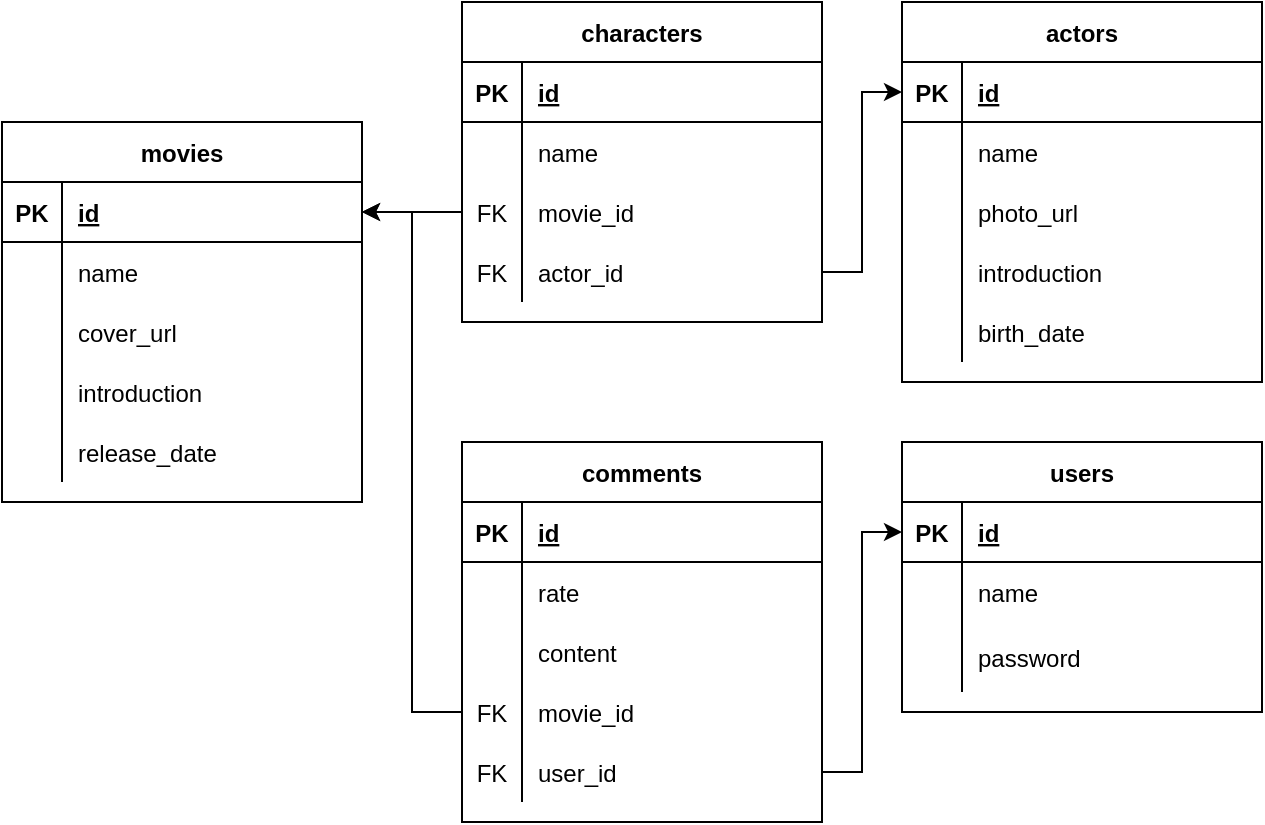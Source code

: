 <mxfile version="13.3.9" type="device"><diagram id="-1JRfj9EwQ9izc6sL9dp" name="Page-1"><mxGraphModel dx="788" dy="604" grid="1" gridSize="10" guides="1" tooltips="1" connect="1" arrows="1" fold="1" page="1" pageScale="1" pageWidth="827" pageHeight="1169" math="0" shadow="0"><root><mxCell id="0"/><mxCell id="1" parent="0"/><mxCell id="5XVM-MIOCMfw0I01emGF-81" value="actors" style="shape=table;startSize=30;container=1;collapsible=1;childLayout=tableLayout;fixedRows=1;rowLines=0;fontStyle=1;align=center;resizeLast=1;" parent="1" vertex="1"><mxGeometry x="570" y="320" width="180" height="190" as="geometry"/></mxCell><mxCell id="5XVM-MIOCMfw0I01emGF-82" value="" style="shape=partialRectangle;collapsible=0;dropTarget=0;pointerEvents=0;fillColor=none;top=0;left=0;bottom=1;right=0;points=[[0,0.5],[1,0.5]];portConstraint=eastwest;" parent="5XVM-MIOCMfw0I01emGF-81" vertex="1"><mxGeometry y="30" width="180" height="30" as="geometry"/></mxCell><mxCell id="5XVM-MIOCMfw0I01emGF-83" value="PK" style="shape=partialRectangle;connectable=0;fillColor=none;top=0;left=0;bottom=0;right=0;fontStyle=1;overflow=hidden;" parent="5XVM-MIOCMfw0I01emGF-82" vertex="1"><mxGeometry width="30" height="30" as="geometry"/></mxCell><mxCell id="5XVM-MIOCMfw0I01emGF-84" value="id" style="shape=partialRectangle;connectable=0;fillColor=none;top=0;left=0;bottom=0;right=0;align=left;spacingLeft=6;fontStyle=5;overflow=hidden;" parent="5XVM-MIOCMfw0I01emGF-82" vertex="1"><mxGeometry x="30" width="150" height="30" as="geometry"/></mxCell><mxCell id="5XVM-MIOCMfw0I01emGF-85" value="" style="shape=partialRectangle;collapsible=0;dropTarget=0;pointerEvents=0;fillColor=none;top=0;left=0;bottom=0;right=0;points=[[0,0.5],[1,0.5]];portConstraint=eastwest;" parent="5XVM-MIOCMfw0I01emGF-81" vertex="1"><mxGeometry y="60" width="180" height="30" as="geometry"/></mxCell><mxCell id="5XVM-MIOCMfw0I01emGF-86" value="" style="shape=partialRectangle;connectable=0;fillColor=none;top=0;left=0;bottom=0;right=0;editable=1;overflow=hidden;" parent="5XVM-MIOCMfw0I01emGF-85" vertex="1"><mxGeometry width="30" height="30" as="geometry"/></mxCell><mxCell id="5XVM-MIOCMfw0I01emGF-87" value="name" style="shape=partialRectangle;connectable=0;fillColor=none;top=0;left=0;bottom=0;right=0;align=left;spacingLeft=6;overflow=hidden;" parent="5XVM-MIOCMfw0I01emGF-85" vertex="1"><mxGeometry x="30" width="150" height="30" as="geometry"/></mxCell><mxCell id="5XVM-MIOCMfw0I01emGF-98" value="" style="shape=partialRectangle;collapsible=0;dropTarget=0;pointerEvents=0;fillColor=none;top=0;left=0;bottom=0;right=0;points=[[0,0.5],[1,0.5]];portConstraint=eastwest;" parent="5XVM-MIOCMfw0I01emGF-81" vertex="1"><mxGeometry y="90" width="180" height="30" as="geometry"/></mxCell><mxCell id="5XVM-MIOCMfw0I01emGF-99" value="" style="shape=partialRectangle;connectable=0;fillColor=none;top=0;left=0;bottom=0;right=0;editable=1;overflow=hidden;" parent="5XVM-MIOCMfw0I01emGF-98" vertex="1"><mxGeometry width="30" height="30" as="geometry"/></mxCell><mxCell id="5XVM-MIOCMfw0I01emGF-100" value="photo_url" style="shape=partialRectangle;connectable=0;fillColor=none;top=0;left=0;bottom=0;right=0;align=left;spacingLeft=6;overflow=hidden;" parent="5XVM-MIOCMfw0I01emGF-98" vertex="1"><mxGeometry x="30" width="150" height="30" as="geometry"/></mxCell><mxCell id="5XVM-MIOCMfw0I01emGF-91" value="" style="shape=partialRectangle;collapsible=0;dropTarget=0;pointerEvents=0;fillColor=none;top=0;left=0;bottom=0;right=0;points=[[0,0.5],[1,0.5]];portConstraint=eastwest;" parent="5XVM-MIOCMfw0I01emGF-81" vertex="1"><mxGeometry y="120" width="180" height="30" as="geometry"/></mxCell><mxCell id="5XVM-MIOCMfw0I01emGF-92" value="" style="shape=partialRectangle;connectable=0;fillColor=none;top=0;left=0;bottom=0;right=0;editable=1;overflow=hidden;" parent="5XVM-MIOCMfw0I01emGF-91" vertex="1"><mxGeometry width="30" height="30" as="geometry"/></mxCell><mxCell id="5XVM-MIOCMfw0I01emGF-93" value="introduction" style="shape=partialRectangle;connectable=0;fillColor=none;top=0;left=0;bottom=0;right=0;align=left;spacingLeft=6;overflow=hidden;" parent="5XVM-MIOCMfw0I01emGF-91" vertex="1"><mxGeometry x="30" width="150" height="30" as="geometry"/></mxCell><mxCell id="5XVM-MIOCMfw0I01emGF-135" value="" style="shape=partialRectangle;collapsible=0;dropTarget=0;pointerEvents=0;fillColor=none;top=0;left=0;bottom=0;right=0;points=[[0,0.5],[1,0.5]];portConstraint=eastwest;" parent="5XVM-MIOCMfw0I01emGF-81" vertex="1"><mxGeometry y="150" width="180" height="30" as="geometry"/></mxCell><mxCell id="5XVM-MIOCMfw0I01emGF-136" value="" style="shape=partialRectangle;connectable=0;fillColor=none;top=0;left=0;bottom=0;right=0;editable=1;overflow=hidden;" parent="5XVM-MIOCMfw0I01emGF-135" vertex="1"><mxGeometry width="30" height="30" as="geometry"/></mxCell><mxCell id="5XVM-MIOCMfw0I01emGF-137" value="birth_date" style="shape=partialRectangle;connectable=0;fillColor=none;top=0;left=0;bottom=0;right=0;align=left;spacingLeft=6;overflow=hidden;" parent="5XVM-MIOCMfw0I01emGF-135" vertex="1"><mxGeometry x="30" width="150" height="30" as="geometry"/></mxCell><mxCell id="8nqSf_Ekg_cwAsHBxTdM-140" style="edgeStyle=orthogonalEdgeStyle;rounded=0;orthogonalLoop=1;jettySize=auto;html=1;entryX=1;entryY=0.5;entryDx=0;entryDy=0;" edge="1" parent="1" source="8nqSf_Ekg_cwAsHBxTdM-130" target="5XVM-MIOCMfw0I01emGF-53"><mxGeometry relative="1" as="geometry"/></mxCell><mxCell id="8nqSf_Ekg_cwAsHBxTdM-141" style="edgeStyle=orthogonalEdgeStyle;rounded=0;orthogonalLoop=1;jettySize=auto;html=1;entryX=0;entryY=0.5;entryDx=0;entryDy=0;" edge="1" parent="1" source="8nqSf_Ekg_cwAsHBxTdM-137" target="5XVM-MIOCMfw0I01emGF-69"><mxGeometry relative="1" as="geometry"/></mxCell><mxCell id="8nqSf_Ekg_cwAsHBxTdM-142" value="characters" style="shape=table;startSize=30;container=1;collapsible=1;childLayout=tableLayout;fixedRows=1;rowLines=0;fontStyle=1;align=center;resizeLast=1;" vertex="1" parent="1"><mxGeometry x="350" y="320" width="180" height="160" as="geometry"/></mxCell><mxCell id="8nqSf_Ekg_cwAsHBxTdM-143" value="" style="shape=partialRectangle;collapsible=0;dropTarget=0;pointerEvents=0;fillColor=none;top=0;left=0;bottom=1;right=0;points=[[0,0.5],[1,0.5]];portConstraint=eastwest;" vertex="1" parent="8nqSf_Ekg_cwAsHBxTdM-142"><mxGeometry y="30" width="180" height="30" as="geometry"/></mxCell><mxCell id="8nqSf_Ekg_cwAsHBxTdM-144" value="PK" style="shape=partialRectangle;connectable=0;fillColor=none;top=0;left=0;bottom=0;right=0;fontStyle=1;overflow=hidden;" vertex="1" parent="8nqSf_Ekg_cwAsHBxTdM-143"><mxGeometry width="30" height="30" as="geometry"/></mxCell><mxCell id="8nqSf_Ekg_cwAsHBxTdM-145" value="id" style="shape=partialRectangle;connectable=0;fillColor=none;top=0;left=0;bottom=0;right=0;align=left;spacingLeft=6;fontStyle=5;overflow=hidden;" vertex="1" parent="8nqSf_Ekg_cwAsHBxTdM-143"><mxGeometry x="30" width="150" height="30" as="geometry"/></mxCell><mxCell id="8nqSf_Ekg_cwAsHBxTdM-146" value="" style="shape=partialRectangle;collapsible=0;dropTarget=0;pointerEvents=0;fillColor=none;top=0;left=0;bottom=0;right=0;points=[[0,0.5],[1,0.5]];portConstraint=eastwest;" vertex="1" parent="8nqSf_Ekg_cwAsHBxTdM-142"><mxGeometry y="60" width="180" height="30" as="geometry"/></mxCell><mxCell id="8nqSf_Ekg_cwAsHBxTdM-147" value="" style="shape=partialRectangle;connectable=0;fillColor=none;top=0;left=0;bottom=0;right=0;editable=1;overflow=hidden;" vertex="1" parent="8nqSf_Ekg_cwAsHBxTdM-146"><mxGeometry width="30" height="30" as="geometry"/></mxCell><mxCell id="8nqSf_Ekg_cwAsHBxTdM-148" value="name" style="shape=partialRectangle;connectable=0;fillColor=none;top=0;left=0;bottom=0;right=0;align=left;spacingLeft=6;overflow=hidden;" vertex="1" parent="8nqSf_Ekg_cwAsHBxTdM-146"><mxGeometry x="30" width="150" height="30" as="geometry"/></mxCell><mxCell id="8nqSf_Ekg_cwAsHBxTdM-156" value="" style="shape=partialRectangle;collapsible=0;dropTarget=0;pointerEvents=0;fillColor=none;top=0;left=0;bottom=0;right=0;points=[[0,0.5],[1,0.5]];portConstraint=eastwest;" vertex="1" parent="8nqSf_Ekg_cwAsHBxTdM-142"><mxGeometry y="90" width="180" height="30" as="geometry"/></mxCell><mxCell id="8nqSf_Ekg_cwAsHBxTdM-157" value="FK" style="shape=partialRectangle;connectable=0;fillColor=none;top=0;left=0;bottom=0;right=0;fontStyle=0;overflow=hidden;" vertex="1" parent="8nqSf_Ekg_cwAsHBxTdM-156"><mxGeometry width="30" height="30" as="geometry"/></mxCell><mxCell id="8nqSf_Ekg_cwAsHBxTdM-158" value="movie_id" style="shape=partialRectangle;connectable=0;fillColor=none;top=0;left=0;bottom=0;right=0;align=left;spacingLeft=6;fontStyle=0;overflow=hidden;" vertex="1" parent="8nqSf_Ekg_cwAsHBxTdM-156"><mxGeometry x="30" width="150" height="30" as="geometry"/></mxCell><mxCell id="8nqSf_Ekg_cwAsHBxTdM-163" value="" style="shape=partialRectangle;collapsible=0;dropTarget=0;pointerEvents=0;fillColor=none;top=0;left=0;bottom=0;right=0;points=[[0,0.5],[1,0.5]];portConstraint=eastwest;" vertex="1" parent="8nqSf_Ekg_cwAsHBxTdM-142"><mxGeometry y="120" width="180" height="30" as="geometry"/></mxCell><mxCell id="8nqSf_Ekg_cwAsHBxTdM-164" value="FK" style="shape=partialRectangle;connectable=0;fillColor=none;top=0;left=0;bottom=0;right=0;fontStyle=0;overflow=hidden;" vertex="1" parent="8nqSf_Ekg_cwAsHBxTdM-163"><mxGeometry width="30" height="30" as="geometry"/></mxCell><mxCell id="8nqSf_Ekg_cwAsHBxTdM-165" value="actor_id" style="shape=partialRectangle;connectable=0;fillColor=none;top=0;left=0;bottom=0;right=0;align=left;spacingLeft=6;fontStyle=0;overflow=hidden;" vertex="1" parent="8nqSf_Ekg_cwAsHBxTdM-163"><mxGeometry x="30" width="150" height="30" as="geometry"/></mxCell><mxCell id="8nqSf_Ekg_cwAsHBxTdM-166" style="edgeStyle=orthogonalEdgeStyle;rounded=0;orthogonalLoop=1;jettySize=auto;html=1;exitX=0;exitY=0.5;exitDx=0;exitDy=0;entryX=1;entryY=0.5;entryDx=0;entryDy=0;" edge="1" parent="1" source="8nqSf_Ekg_cwAsHBxTdM-156" target="5XVM-MIOCMfw0I01emGF-53"><mxGeometry relative="1" as="geometry"/></mxCell><mxCell id="8nqSf_Ekg_cwAsHBxTdM-167" style="edgeStyle=orthogonalEdgeStyle;rounded=0;orthogonalLoop=1;jettySize=auto;html=1;entryX=0;entryY=0.5;entryDx=0;entryDy=0;" edge="1" parent="1" source="8nqSf_Ekg_cwAsHBxTdM-163" target="5XVM-MIOCMfw0I01emGF-82"><mxGeometry relative="1" as="geometry"/></mxCell><mxCell id="5XVM-MIOCMfw0I01emGF-68" value="users" style="shape=table;startSize=30;container=1;collapsible=1;childLayout=tableLayout;fixedRows=1;rowLines=0;fontStyle=1;align=center;resizeLast=1;" parent="1" vertex="1"><mxGeometry x="570" y="540" width="180" height="135" as="geometry"/></mxCell><mxCell id="5XVM-MIOCMfw0I01emGF-69" value="" style="shape=partialRectangle;collapsible=0;dropTarget=0;pointerEvents=0;fillColor=none;top=0;left=0;bottom=1;right=0;points=[[0,0.5],[1,0.5]];portConstraint=eastwest;" parent="5XVM-MIOCMfw0I01emGF-68" vertex="1"><mxGeometry y="30" width="180" height="30" as="geometry"/></mxCell><mxCell id="5XVM-MIOCMfw0I01emGF-70" value="PK" style="shape=partialRectangle;connectable=0;fillColor=none;top=0;left=0;bottom=0;right=0;fontStyle=1;overflow=hidden;" parent="5XVM-MIOCMfw0I01emGF-69" vertex="1"><mxGeometry width="30" height="30" as="geometry"/></mxCell><mxCell id="5XVM-MIOCMfw0I01emGF-71" value="id" style="shape=partialRectangle;connectable=0;fillColor=none;top=0;left=0;bottom=0;right=0;align=left;spacingLeft=6;fontStyle=5;overflow=hidden;" parent="5XVM-MIOCMfw0I01emGF-69" vertex="1"><mxGeometry x="30" width="150" height="30" as="geometry"/></mxCell><mxCell id="5XVM-MIOCMfw0I01emGF-72" value="" style="shape=partialRectangle;collapsible=0;dropTarget=0;pointerEvents=0;fillColor=none;top=0;left=0;bottom=0;right=0;points=[[0,0.5],[1,0.5]];portConstraint=eastwest;" parent="5XVM-MIOCMfw0I01emGF-68" vertex="1"><mxGeometry y="60" width="180" height="30" as="geometry"/></mxCell><mxCell id="5XVM-MIOCMfw0I01emGF-73" value="" style="shape=partialRectangle;connectable=0;fillColor=none;top=0;left=0;bottom=0;right=0;editable=1;overflow=hidden;" parent="5XVM-MIOCMfw0I01emGF-72" vertex="1"><mxGeometry width="30" height="30" as="geometry"/></mxCell><mxCell id="5XVM-MIOCMfw0I01emGF-74" value="name" style="shape=partialRectangle;connectable=0;fillColor=none;top=0;left=0;bottom=0;right=0;align=left;spacingLeft=6;overflow=hidden;" parent="5XVM-MIOCMfw0I01emGF-72" vertex="1"><mxGeometry x="30" width="150" height="30" as="geometry"/></mxCell><mxCell id="5XVM-MIOCMfw0I01emGF-75" value="" style="shape=partialRectangle;collapsible=0;dropTarget=0;pointerEvents=0;fillColor=none;top=0;left=0;bottom=0;right=0;points=[[0,0.5],[1,0.5]];portConstraint=eastwest;" parent="5XVM-MIOCMfw0I01emGF-68" vertex="1"><mxGeometry y="90" width="180" height="35" as="geometry"/></mxCell><mxCell id="5XVM-MIOCMfw0I01emGF-76" value="" style="shape=partialRectangle;connectable=0;fillColor=none;top=0;left=0;bottom=0;right=0;editable=1;overflow=hidden;" parent="5XVM-MIOCMfw0I01emGF-75" vertex="1"><mxGeometry width="30" height="35" as="geometry"/></mxCell><mxCell id="5XVM-MIOCMfw0I01emGF-77" value="password" style="shape=partialRectangle;connectable=0;fillColor=none;top=0;left=0;bottom=0;right=0;align=left;spacingLeft=6;overflow=hidden;" parent="5XVM-MIOCMfw0I01emGF-75" vertex="1"><mxGeometry x="30" width="150" height="35" as="geometry"/></mxCell><mxCell id="8nqSf_Ekg_cwAsHBxTdM-110" value="comments" style="shape=table;startSize=30;container=1;collapsible=1;childLayout=tableLayout;fixedRows=1;rowLines=0;fontStyle=1;align=center;resizeLast=1;" vertex="1" parent="1"><mxGeometry x="350" y="540" width="180" height="190" as="geometry"/></mxCell><mxCell id="8nqSf_Ekg_cwAsHBxTdM-111" value="" style="shape=partialRectangle;collapsible=0;dropTarget=0;pointerEvents=0;fillColor=none;top=0;left=0;bottom=1;right=0;points=[[0,0.5],[1,0.5]];portConstraint=eastwest;" vertex="1" parent="8nqSf_Ekg_cwAsHBxTdM-110"><mxGeometry y="30" width="180" height="30" as="geometry"/></mxCell><mxCell id="8nqSf_Ekg_cwAsHBxTdM-112" value="PK" style="shape=partialRectangle;connectable=0;fillColor=none;top=0;left=0;bottom=0;right=0;fontStyle=1;overflow=hidden;" vertex="1" parent="8nqSf_Ekg_cwAsHBxTdM-111"><mxGeometry width="30" height="30" as="geometry"/></mxCell><mxCell id="8nqSf_Ekg_cwAsHBxTdM-113" value="id" style="shape=partialRectangle;connectable=0;fillColor=none;top=0;left=0;bottom=0;right=0;align=left;spacingLeft=6;fontStyle=5;overflow=hidden;" vertex="1" parent="8nqSf_Ekg_cwAsHBxTdM-111"><mxGeometry x="30" width="150" height="30" as="geometry"/></mxCell><mxCell id="8nqSf_Ekg_cwAsHBxTdM-114" value="" style="shape=partialRectangle;collapsible=0;dropTarget=0;pointerEvents=0;fillColor=none;top=0;left=0;bottom=0;right=0;points=[[0,0.5],[1,0.5]];portConstraint=eastwest;" vertex="1" parent="8nqSf_Ekg_cwAsHBxTdM-110"><mxGeometry y="60" width="180" height="30" as="geometry"/></mxCell><mxCell id="8nqSf_Ekg_cwAsHBxTdM-115" value="" style="shape=partialRectangle;connectable=0;fillColor=none;top=0;left=0;bottom=0;right=0;editable=1;overflow=hidden;" vertex="1" parent="8nqSf_Ekg_cwAsHBxTdM-114"><mxGeometry width="30" height="30" as="geometry"/></mxCell><mxCell id="8nqSf_Ekg_cwAsHBxTdM-116" value="rate" style="shape=partialRectangle;connectable=0;fillColor=none;top=0;left=0;bottom=0;right=0;align=left;spacingLeft=6;overflow=hidden;" vertex="1" parent="8nqSf_Ekg_cwAsHBxTdM-114"><mxGeometry x="30" width="150" height="30" as="geometry"/></mxCell><mxCell id="8nqSf_Ekg_cwAsHBxTdM-117" value="" style="shape=partialRectangle;collapsible=0;dropTarget=0;pointerEvents=0;fillColor=none;top=0;left=0;bottom=0;right=0;points=[[0,0.5],[1,0.5]];portConstraint=eastwest;" vertex="1" parent="8nqSf_Ekg_cwAsHBxTdM-110"><mxGeometry y="90" width="180" height="30" as="geometry"/></mxCell><mxCell id="8nqSf_Ekg_cwAsHBxTdM-118" value="" style="shape=partialRectangle;connectable=0;fillColor=none;top=0;left=0;bottom=0;right=0;editable=1;overflow=hidden;" vertex="1" parent="8nqSf_Ekg_cwAsHBxTdM-117"><mxGeometry width="30" height="30" as="geometry"/></mxCell><mxCell id="8nqSf_Ekg_cwAsHBxTdM-119" value="content" style="shape=partialRectangle;connectable=0;fillColor=none;top=0;left=0;bottom=0;right=0;align=left;spacingLeft=6;overflow=hidden;" vertex="1" parent="8nqSf_Ekg_cwAsHBxTdM-117"><mxGeometry x="30" width="150" height="30" as="geometry"/></mxCell><mxCell id="8nqSf_Ekg_cwAsHBxTdM-130" value="" style="shape=partialRectangle;collapsible=0;dropTarget=0;pointerEvents=0;fillColor=none;top=0;left=0;bottom=0;right=0;points=[[0,0.5],[1,0.5]];portConstraint=eastwest;" vertex="1" parent="8nqSf_Ekg_cwAsHBxTdM-110"><mxGeometry y="120" width="180" height="30" as="geometry"/></mxCell><mxCell id="8nqSf_Ekg_cwAsHBxTdM-131" value="FK" style="shape=partialRectangle;connectable=0;fillColor=none;top=0;left=0;bottom=0;right=0;fontStyle=0;overflow=hidden;" vertex="1" parent="8nqSf_Ekg_cwAsHBxTdM-130"><mxGeometry width="30" height="30" as="geometry"/></mxCell><mxCell id="8nqSf_Ekg_cwAsHBxTdM-132" value="movie_id" style="shape=partialRectangle;connectable=0;fillColor=none;top=0;left=0;bottom=0;right=0;align=left;spacingLeft=6;fontStyle=0;overflow=hidden;" vertex="1" parent="8nqSf_Ekg_cwAsHBxTdM-130"><mxGeometry x="30" width="150" height="30" as="geometry"/></mxCell><mxCell id="8nqSf_Ekg_cwAsHBxTdM-137" value="" style="shape=partialRectangle;collapsible=0;dropTarget=0;pointerEvents=0;fillColor=none;top=0;left=0;bottom=0;right=0;points=[[0,0.5],[1,0.5]];portConstraint=eastwest;" vertex="1" parent="8nqSf_Ekg_cwAsHBxTdM-110"><mxGeometry y="150" width="180" height="30" as="geometry"/></mxCell><mxCell id="8nqSf_Ekg_cwAsHBxTdM-138" value="FK" style="shape=partialRectangle;connectable=0;fillColor=none;top=0;left=0;bottom=0;right=0;fontStyle=0;overflow=hidden;" vertex="1" parent="8nqSf_Ekg_cwAsHBxTdM-137"><mxGeometry width="30" height="30" as="geometry"/></mxCell><mxCell id="8nqSf_Ekg_cwAsHBxTdM-139" value="user_id" style="shape=partialRectangle;connectable=0;fillColor=none;top=0;left=0;bottom=0;right=0;align=left;spacingLeft=6;fontStyle=0;overflow=hidden;" vertex="1" parent="8nqSf_Ekg_cwAsHBxTdM-137"><mxGeometry x="30" width="150" height="30" as="geometry"/></mxCell><mxCell id="5XVM-MIOCMfw0I01emGF-52" value="movies" style="shape=table;startSize=30;container=1;collapsible=1;childLayout=tableLayout;fixedRows=1;rowLines=0;fontStyle=1;align=center;resizeLast=1;" parent="1" vertex="1"><mxGeometry x="120" y="380" width="180" height="190" as="geometry"/></mxCell><mxCell id="5XVM-MIOCMfw0I01emGF-53" value="" style="shape=partialRectangle;collapsible=0;dropTarget=0;pointerEvents=0;fillColor=none;top=0;left=0;bottom=1;right=0;points=[[0,0.5],[1,0.5]];portConstraint=eastwest;" parent="5XVM-MIOCMfw0I01emGF-52" vertex="1"><mxGeometry y="30" width="180" height="30" as="geometry"/></mxCell><mxCell id="5XVM-MIOCMfw0I01emGF-54" value="PK" style="shape=partialRectangle;connectable=0;fillColor=none;top=0;left=0;bottom=0;right=0;fontStyle=1;overflow=hidden;" parent="5XVM-MIOCMfw0I01emGF-53" vertex="1"><mxGeometry width="30" height="30" as="geometry"/></mxCell><mxCell id="5XVM-MIOCMfw0I01emGF-55" value="id" style="shape=partialRectangle;connectable=0;fillColor=none;top=0;left=0;bottom=0;right=0;align=left;spacingLeft=6;fontStyle=5;overflow=hidden;" parent="5XVM-MIOCMfw0I01emGF-53" vertex="1"><mxGeometry x="30" width="150" height="30" as="geometry"/></mxCell><mxCell id="5XVM-MIOCMfw0I01emGF-56" value="" style="shape=partialRectangle;collapsible=0;dropTarget=0;pointerEvents=0;fillColor=none;top=0;left=0;bottom=0;right=0;points=[[0,0.5],[1,0.5]];portConstraint=eastwest;" parent="5XVM-MIOCMfw0I01emGF-52" vertex="1"><mxGeometry y="60" width="180" height="30" as="geometry"/></mxCell><mxCell id="5XVM-MIOCMfw0I01emGF-57" value="" style="shape=partialRectangle;connectable=0;fillColor=none;top=0;left=0;bottom=0;right=0;editable=1;overflow=hidden;" parent="5XVM-MIOCMfw0I01emGF-56" vertex="1"><mxGeometry width="30" height="30" as="geometry"/></mxCell><mxCell id="5XVM-MIOCMfw0I01emGF-58" value="name" style="shape=partialRectangle;connectable=0;fillColor=none;top=0;left=0;bottom=0;right=0;align=left;spacingLeft=6;overflow=hidden;" parent="5XVM-MIOCMfw0I01emGF-56" vertex="1"><mxGeometry x="30" width="150" height="30" as="geometry"/></mxCell><mxCell id="5XVM-MIOCMfw0I01emGF-59" value="" style="shape=partialRectangle;collapsible=0;dropTarget=0;pointerEvents=0;fillColor=none;top=0;left=0;bottom=0;right=0;points=[[0,0.5],[1,0.5]];portConstraint=eastwest;" parent="5XVM-MIOCMfw0I01emGF-52" vertex="1"><mxGeometry y="90" width="180" height="30" as="geometry"/></mxCell><mxCell id="5XVM-MIOCMfw0I01emGF-60" value="" style="shape=partialRectangle;connectable=0;fillColor=none;top=0;left=0;bottom=0;right=0;editable=1;overflow=hidden;" parent="5XVM-MIOCMfw0I01emGF-59" vertex="1"><mxGeometry width="30" height="30" as="geometry"/></mxCell><mxCell id="5XVM-MIOCMfw0I01emGF-61" value="cover_url" style="shape=partialRectangle;connectable=0;fillColor=none;top=0;left=0;bottom=0;right=0;align=left;spacingLeft=6;overflow=hidden;" parent="5XVM-MIOCMfw0I01emGF-59" vertex="1"><mxGeometry x="30" width="150" height="30" as="geometry"/></mxCell><mxCell id="5XVM-MIOCMfw0I01emGF-62" value="" style="shape=partialRectangle;collapsible=0;dropTarget=0;pointerEvents=0;fillColor=none;top=0;left=0;bottom=0;right=0;points=[[0,0.5],[1,0.5]];portConstraint=eastwest;" parent="5XVM-MIOCMfw0I01emGF-52" vertex="1"><mxGeometry y="120" width="180" height="30" as="geometry"/></mxCell><mxCell id="5XVM-MIOCMfw0I01emGF-63" value="" style="shape=partialRectangle;connectable=0;fillColor=none;top=0;left=0;bottom=0;right=0;editable=1;overflow=hidden;" parent="5XVM-MIOCMfw0I01emGF-62" vertex="1"><mxGeometry width="30" height="30" as="geometry"/></mxCell><mxCell id="5XVM-MIOCMfw0I01emGF-64" value="introduction" style="shape=partialRectangle;connectable=0;fillColor=none;top=0;left=0;bottom=0;right=0;align=left;spacingLeft=6;overflow=hidden;" parent="5XVM-MIOCMfw0I01emGF-62" vertex="1"><mxGeometry x="30" width="150" height="30" as="geometry"/></mxCell><mxCell id="5XVM-MIOCMfw0I01emGF-132" value="" style="shape=partialRectangle;collapsible=0;dropTarget=0;pointerEvents=0;fillColor=none;top=0;left=0;bottom=0;right=0;points=[[0,0.5],[1,0.5]];portConstraint=eastwest;" parent="5XVM-MIOCMfw0I01emGF-52" vertex="1"><mxGeometry y="150" width="180" height="30" as="geometry"/></mxCell><mxCell id="5XVM-MIOCMfw0I01emGF-133" value="" style="shape=partialRectangle;connectable=0;fillColor=none;top=0;left=0;bottom=0;right=0;editable=1;overflow=hidden;" parent="5XVM-MIOCMfw0I01emGF-132" vertex="1"><mxGeometry width="30" height="30" as="geometry"/></mxCell><mxCell id="5XVM-MIOCMfw0I01emGF-134" value="release_date" style="shape=partialRectangle;connectable=0;fillColor=none;top=0;left=0;bottom=0;right=0;align=left;spacingLeft=6;overflow=hidden;" parent="5XVM-MIOCMfw0I01emGF-132" vertex="1"><mxGeometry x="30" width="150" height="30" as="geometry"/></mxCell></root></mxGraphModel></diagram></mxfile>